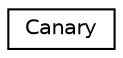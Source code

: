 digraph "Graphical Class Hierarchy"
{
 // LATEX_PDF_SIZE
  edge [fontname="Helvetica",fontsize="10",labelfontname="Helvetica",labelfontsize="10"];
  node [fontname="Helvetica",fontsize="10",shape=record];
  rankdir="LR";
  Node0 [label="Canary",height=0.2,width=0.4,color="black", fillcolor="white", style="filled",URL="$classCanary.html",tooltip="Signal if storing value is changed."];
}
